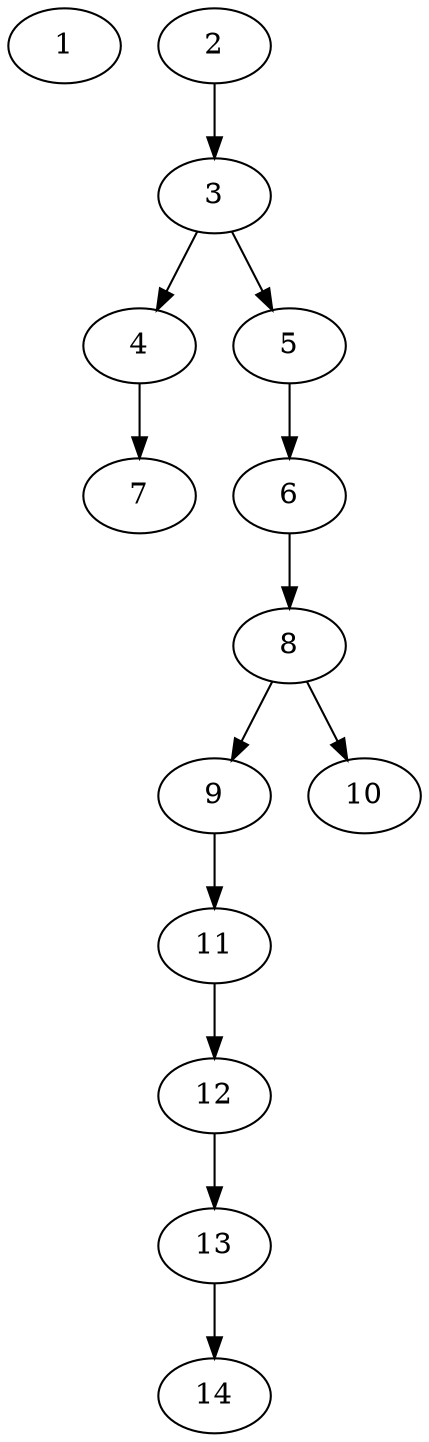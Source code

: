 // DAG (tier=1-easy, mode=data, n=14, ccr=0.315, fat=0.397, density=0.393, regular=0.760, jump=0.038, mindata=1048576, maxdata=8388608)
// DAG automatically generated by daggen at Sun Aug 24 16:33:32 2025
// /home/ermia/Project/Environments/daggen/bin/daggen --dot --ccr 0.315 --fat 0.397 --regular 0.760 --density 0.393 --jump 0.038 --mindata 1048576 --maxdata 8388608 -n 14 
digraph G {
  1 [size="473451352765221760", alpha="0.02", expect_size="236725676382610880"]
  2 [size="7486804720558368", alpha="0.10", expect_size="3743402360279184"]
  2 -> 3 [size ="243887570419712"]
  3 [size="159510576647833120", alpha="0.13", expect_size="79755288323916560"]
  3 -> 4 [size ="92351225659392"]
  3 -> 5 [size ="92351225659392"]
  4 [size="268229034226258816", alpha="0.14", expect_size="134114517113129408"]
  4 -> 7 [size ="133146133659648"]
  5 [size="747206942184061", alpha="0.19", expect_size="373603471092030"]
  5 -> 6 [size ="50888391524352"]
  6 [size="201582998515324289024", alpha="0.09", expect_size="100791499257662144512"]
  6 -> 8 [size ="275037928030208"]
  7 [size="29355277423597672", alpha="0.07", expect_size="14677638711798836"]
  8 [size="18192578706161788", alpha="0.06", expect_size="9096289353080894"]
  8 -> 9 [size ="362975772803072"]
  8 -> 10 [size ="362975772803072"]
  9 [size="9682528254446118", alpha="0.05", expect_size="4841264127223059"]
  9 -> 11 [size ="260816720887808"]
  10 [size="482031934615513464832", alpha="0.05", expect_size="241015967307756732416"]
  11 [size="396374068855223168", alpha="0.18", expect_size="198187034427611584"]
  11 -> 12 [size ="158952453046272"]
  12 [size="11163525387482574", alpha="0.15", expect_size="5581762693741287"]
  12 -> 13 [size ="201739445731328"]
  13 [size="276454548219768544", alpha="0.12", expect_size="138227274109884272"]
  13 -> 14 [size ="528581658673152"]
  14 [size="3660419766601030", alpha="0.08", expect_size="1830209883300515"]
}